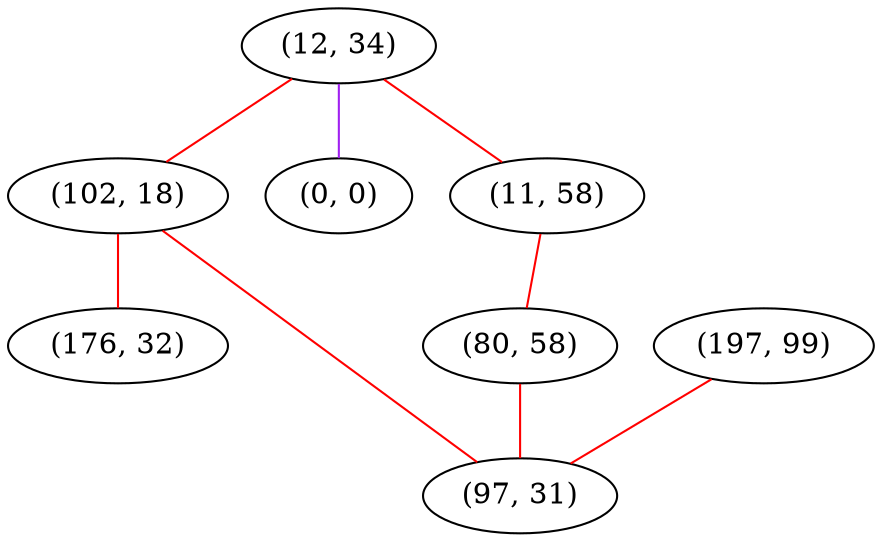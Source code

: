 graph "" {
"(12, 34)";
"(102, 18)";
"(0, 0)";
"(11, 58)";
"(176, 32)";
"(80, 58)";
"(197, 99)";
"(97, 31)";
"(12, 34)" -- "(11, 58)"  [color=red, key=0, weight=1];
"(12, 34)" -- "(102, 18)"  [color=red, key=0, weight=1];
"(12, 34)" -- "(0, 0)"  [color=purple, key=0, weight=4];
"(102, 18)" -- "(176, 32)"  [color=red, key=0, weight=1];
"(102, 18)" -- "(97, 31)"  [color=red, key=0, weight=1];
"(11, 58)" -- "(80, 58)"  [color=red, key=0, weight=1];
"(80, 58)" -- "(97, 31)"  [color=red, key=0, weight=1];
"(197, 99)" -- "(97, 31)"  [color=red, key=0, weight=1];
}
